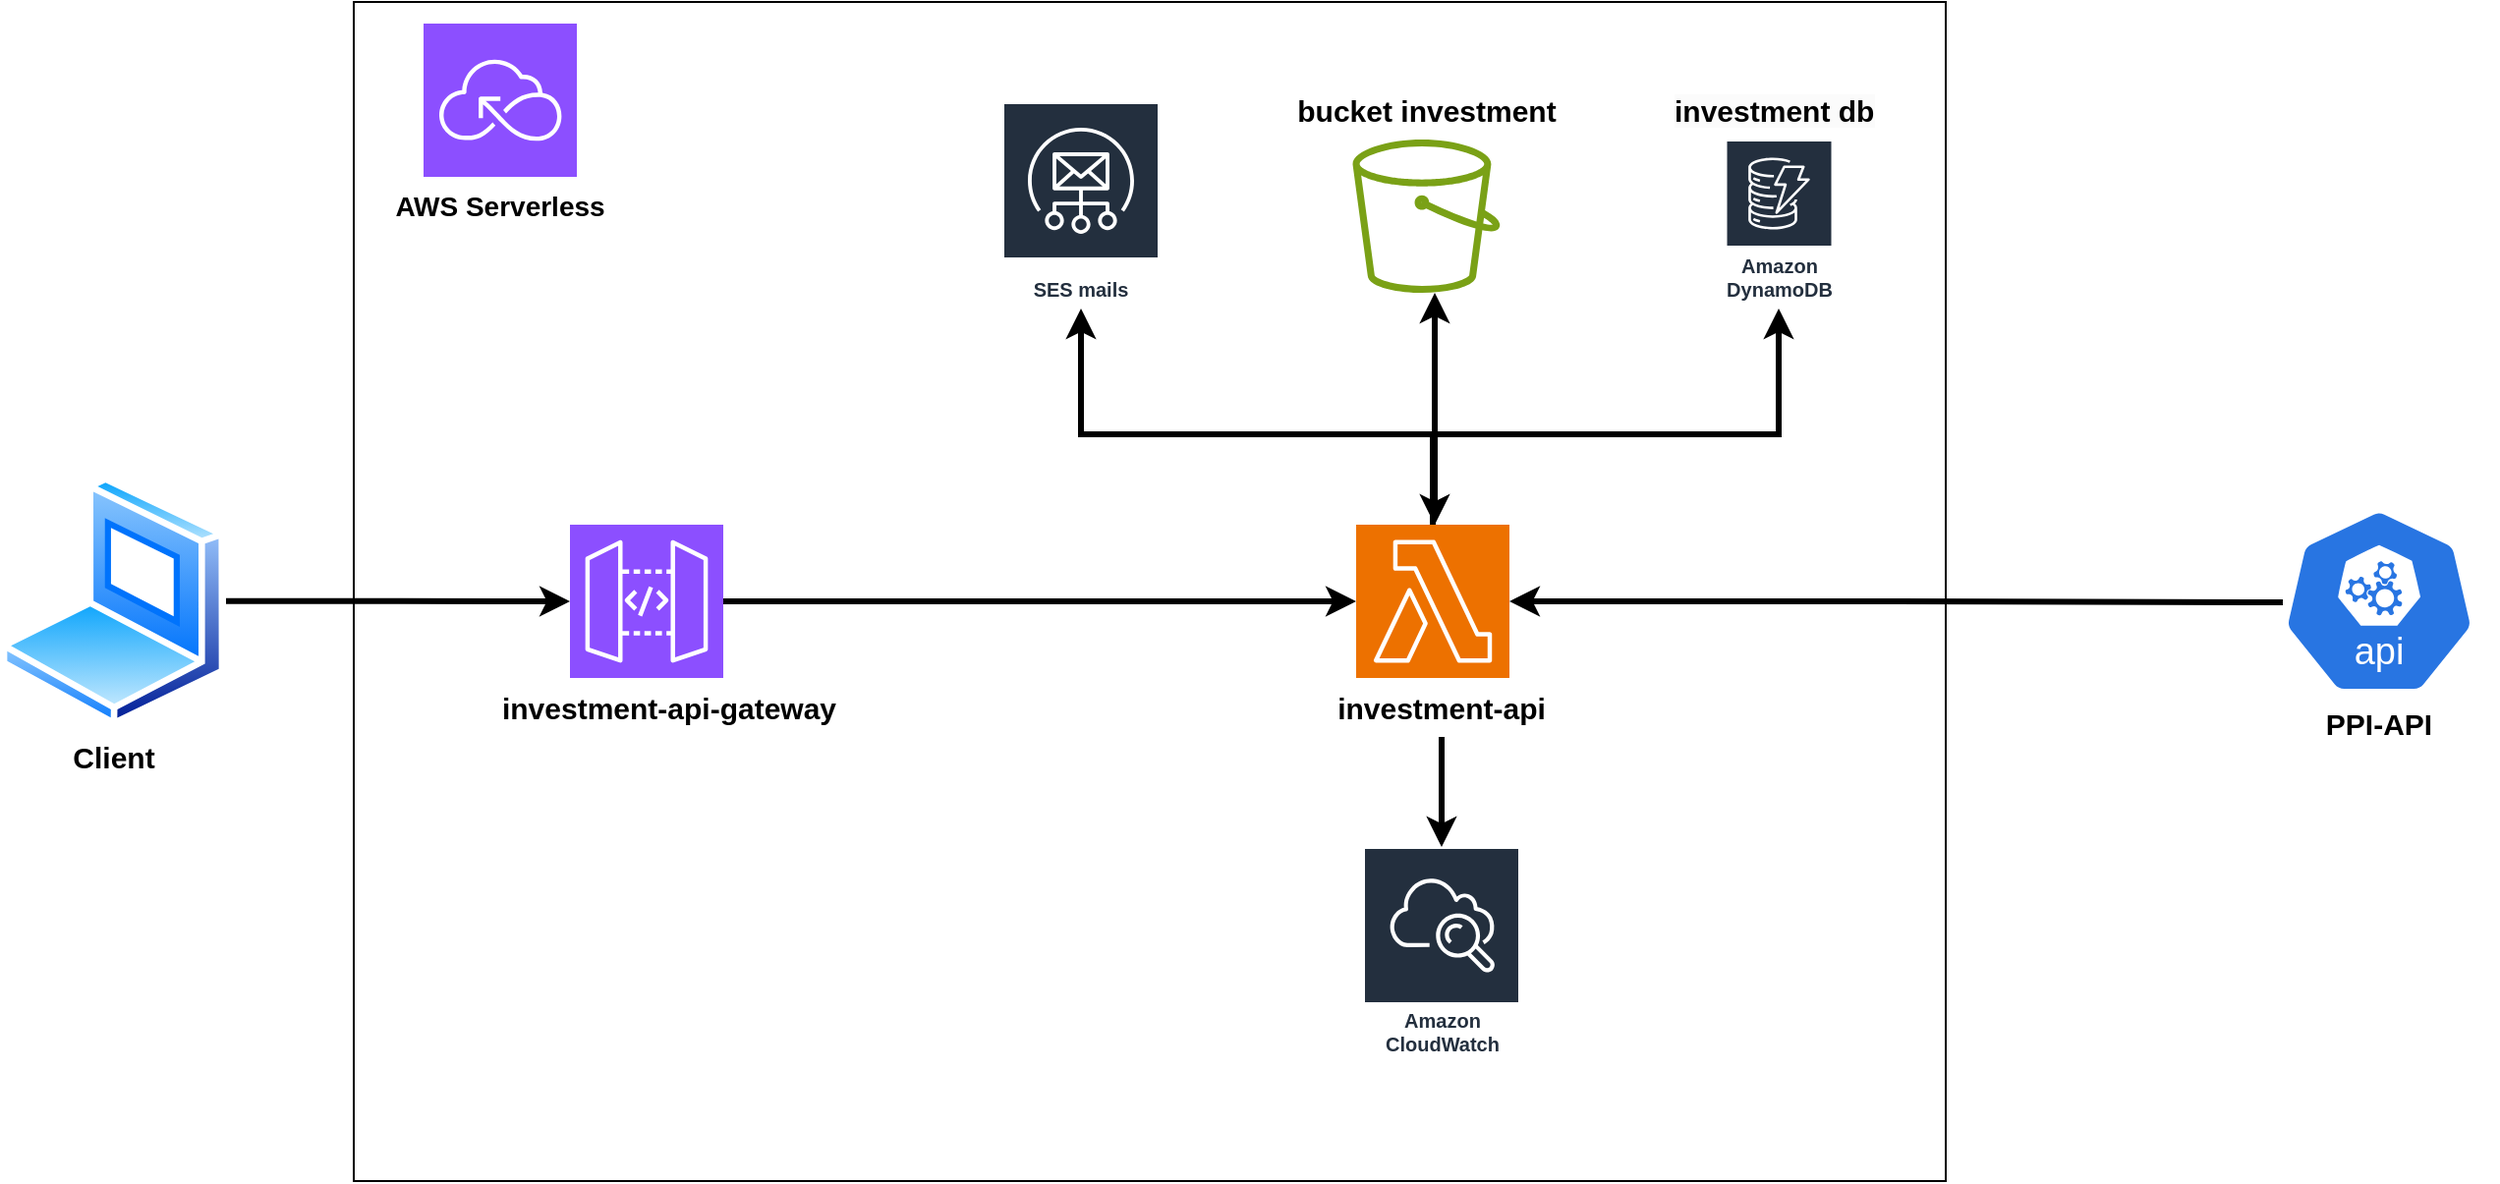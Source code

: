 <mxfile>
    <diagram id="Vdi4ofhjB4CxRGsWaWzr" name="architecture v1">
        <mxGraphModel dx="3306" dy="882" grid="0" gridSize="10" guides="1" tooltips="1" connect="1" arrows="1" fold="1" page="1" pageScale="1" pageWidth="850" pageHeight="1100" background="#FFFFFF" math="0" shadow="0">
            <root>
                <mxCell id="0"/>
                <mxCell id="1" parent="0"/>
                <mxCell id="95" value="" style="rounded=0;whiteSpace=wrap;html=1;" vertex="1" parent="1">
                    <mxGeometry x="-200" y="530" width="810" height="600" as="geometry"/>
                </mxCell>
                <mxCell id="96" style="edgeStyle=orthogonalEdgeStyle;rounded=0;orthogonalLoop=1;jettySize=auto;html=1;strokeWidth=3;entryX=0;entryY=0.5;entryDx=0;entryDy=0;entryPerimeter=0;" edge="1" parent="1" source="97" target="103">
                    <mxGeometry relative="1" as="geometry">
                        <mxPoint x="130" y="835.0" as="targetPoint"/>
                    </mxGeometry>
                </mxCell>
                <mxCell id="97" value="" style="image;aspect=fixed;perimeter=ellipsePerimeter;html=1;align=center;shadow=0;dashed=0;spacingTop=3;image=img/lib/active_directory/laptop_client.svg;" vertex="1" parent="1">
                    <mxGeometry x="-380" y="771" width="115" height="127.78" as="geometry"/>
                </mxCell>
                <mxCell id="98" style="edgeStyle=orthogonalEdgeStyle;rounded=0;orthogonalLoop=1;jettySize=auto;html=1;startArrow=classic;startFill=1;strokeWidth=3;" edge="1" parent="1" source="101" target="111">
                    <mxGeometry relative="1" as="geometry">
                        <Array as="points">
                            <mxPoint x="350" y="730"/>
                            <mxPoint x="350" y="730"/>
                        </Array>
                    </mxGeometry>
                </mxCell>
                <mxCell id="99" style="edgeStyle=orthogonalEdgeStyle;rounded=0;orthogonalLoop=1;jettySize=auto;html=1;strokeWidth=3;" edge="1" parent="1" source="101" target="113">
                    <mxGeometry relative="1" as="geometry">
                        <Array as="points">
                            <mxPoint x="349" y="750"/>
                            <mxPoint x="525" y="750"/>
                        </Array>
                    </mxGeometry>
                </mxCell>
                <mxCell id="100" style="edgeStyle=orthogonalEdgeStyle;rounded=0;orthogonalLoop=1;jettySize=auto;html=1;strokeWidth=3;" edge="1" parent="1" source="101" target="116">
                    <mxGeometry relative="1" as="geometry">
                        <Array as="points">
                            <mxPoint x="349" y="750"/>
                            <mxPoint x="170" y="750"/>
                        </Array>
                    </mxGeometry>
                </mxCell>
                <mxCell id="101" value="" style="sketch=0;points=[[0,0,0],[0.25,0,0],[0.5,0,0],[0.75,0,0],[1,0,0],[0,1,0],[0.25,1,0],[0.5,1,0],[0.75,1,0],[1,1,0],[0,0.25,0],[0,0.5,0],[0,0.75,0],[1,0.25,0],[1,0.5,0],[1,0.75,0]];outlineConnect=0;fontColor=#232F3E;fillColor=#ED7100;strokeColor=#ffffff;dashed=0;verticalLabelPosition=bottom;verticalAlign=top;align=center;html=1;fontSize=12;fontStyle=0;aspect=fixed;shape=mxgraph.aws4.resourceIcon;resIcon=mxgraph.aws4.lambda;" vertex="1" parent="1">
                    <mxGeometry x="310" y="796" width="78" height="78" as="geometry"/>
                </mxCell>
                <mxCell id="102" style="edgeStyle=orthogonalEdgeStyle;rounded=0;orthogonalLoop=1;jettySize=auto;html=1;entryX=0;entryY=0.5;entryDx=0;entryDy=0;entryPerimeter=0;strokeWidth=3;exitX=1;exitY=0.5;exitDx=0;exitDy=0;exitPerimeter=0;" edge="1" parent="1" source="103" target="101">
                    <mxGeometry relative="1" as="geometry">
                        <mxPoint x="210" y="835" as="sourcePoint"/>
                    </mxGeometry>
                </mxCell>
                <mxCell id="103" value="" style="sketch=0;points=[[0,0,0],[0.25,0,0],[0.5,0,0],[0.75,0,0],[1,0,0],[0,1,0],[0.25,1,0],[0.5,1,0],[0.75,1,0],[1,1,0],[0,0.25,0],[0,0.5,0],[0,0.75,0],[1,0.25,0],[1,0.5,0],[1,0.75,0]];outlineConnect=0;fontColor=#232F3E;fillColor=#8C4FFF;strokeColor=#ffffff;dashed=0;verticalLabelPosition=bottom;verticalAlign=top;align=center;html=1;fontSize=12;fontStyle=0;aspect=fixed;shape=mxgraph.aws4.resourceIcon;resIcon=mxgraph.aws4.api_gateway;" vertex="1" parent="1">
                    <mxGeometry x="-90" y="796" width="78" height="78" as="geometry"/>
                </mxCell>
                <mxCell id="104" value="Client" style="text;html=1;align=center;verticalAlign=middle;whiteSpace=wrap;rounded=0;fontSize=15;fontStyle=1" vertex="1" parent="1">
                    <mxGeometry x="-352" y="898.89" width="60" height="30" as="geometry"/>
                </mxCell>
                <mxCell id="105" value="investment-api-gateway" style="text;html=1;align=center;verticalAlign=middle;whiteSpace=wrap;rounded=0;fontSize=15;fontStyle=1" vertex="1" parent="1">
                    <mxGeometry x="-130" y="874" width="181" height="30" as="geometry"/>
                </mxCell>
                <mxCell id="106" style="edgeStyle=orthogonalEdgeStyle;rounded=0;orthogonalLoop=1;jettySize=auto;html=1;strokeWidth=3;" edge="1" parent="1" source="107" target="118">
                    <mxGeometry relative="1" as="geometry"/>
                </mxCell>
                <mxCell id="107" value="&lt;span style=&quot;font-size: 15px; font-weight: 700;&quot;&gt;investment-api&lt;/span&gt;" style="text;html=1;align=center;verticalAlign=middle;whiteSpace=wrap;rounded=0;" vertex="1" parent="1">
                    <mxGeometry x="293" y="874" width="121" height="30" as="geometry"/>
                </mxCell>
                <mxCell id="108" value="" style="aspect=fixed;sketch=0;html=1;dashed=0;whitespace=wrap;verticalLabelPosition=bottom;verticalAlign=top;fillColor=#2875E2;strokeColor=#ffffff;points=[[0.005,0.63,0],[0.1,0.2,0],[0.9,0.2,0],[0.5,0,0],[0.995,0.63,0],[0.72,0.99,0],[0.5,1,0],[0.28,0.99,0]];shape=mxgraph.kubernetes.icon2;kubernetesLabel=1;prIcon=api" vertex="1" parent="1">
                    <mxGeometry x="781.02" y="787.39" width="98.96" height="95" as="geometry"/>
                </mxCell>
                <mxCell id="109" value="&lt;span style=&quot;font-size: 15px; font-weight: 700;&quot;&gt;PPI-API&lt;/span&gt;" style="text;html=1;align=center;verticalAlign=middle;whiteSpace=wrap;rounded=0;" vertex="1" parent="1">
                    <mxGeometry x="770" y="882.39" width="121" height="30" as="geometry"/>
                </mxCell>
                <mxCell id="110" style="edgeStyle=orthogonalEdgeStyle;rounded=0;orthogonalLoop=1;jettySize=auto;html=1;startArrow=classic;startFill=1;endArrow=none;strokeWidth=3;entryX=0.005;entryY=0.507;entryDx=0;entryDy=0;entryPerimeter=0;" edge="1" parent="1" source="101" target="108">
                    <mxGeometry relative="1" as="geometry">
                        <mxPoint x="500" y="835" as="targetPoint"/>
                    </mxGeometry>
                </mxCell>
                <mxCell id="111" value="" style="sketch=0;outlineConnect=0;fontColor=#232F3E;gradientColor=none;fillColor=#7AA116;strokeColor=none;dashed=0;verticalLabelPosition=bottom;verticalAlign=top;align=center;html=1;fontSize=12;fontStyle=0;aspect=fixed;pointerEvents=1;shape=mxgraph.aws4.bucket;" vertex="1" parent="1">
                    <mxGeometry x="308.25" y="600" width="75" height="78" as="geometry"/>
                </mxCell>
                <mxCell id="112" value="&lt;span style=&quot;font-size: 15px; font-weight: 700;&quot;&gt;bucket investment&lt;/span&gt;" style="text;html=1;align=center;verticalAlign=middle;whiteSpace=wrap;rounded=0;" vertex="1" parent="1">
                    <mxGeometry x="270" y="570" width="151.5" height="30" as="geometry"/>
                </mxCell>
                <mxCell id="113" value="Amazon DynamoDB" style="sketch=0;outlineConnect=0;fontColor=#232F3E;gradientColor=none;strokeColor=#ffffff;fillColor=#232F3E;dashed=0;verticalLabelPosition=middle;verticalAlign=bottom;align=center;html=1;whiteSpace=wrap;fontSize=10;fontStyle=1;spacing=3;shape=mxgraph.aws4.productIcon;prIcon=mxgraph.aws4.dynamodb;" vertex="1" parent="1">
                    <mxGeometry x="497.75" y="600" width="55" height="86" as="geometry"/>
                </mxCell>
                <mxCell id="114" value="&lt;span style=&quot;color: rgb(0, 0, 0); font-family: Helvetica; font-size: 15px; font-style: normal; font-variant-ligatures: normal; font-variant-caps: normal; font-weight: 700; letter-spacing: normal; orphans: 2; text-align: center; text-indent: 0px; text-transform: none; widows: 2; word-spacing: 0px; -webkit-text-stroke-width: 0px; white-space: normal; background-color: rgb(251, 251, 251); text-decoration-thickness: initial; text-decoration-style: initial; text-decoration-color: initial; float: none; display: inline !important;&quot;&gt;investment db&lt;/span&gt;" style="text;whiteSpace=wrap;html=1;" vertex="1" parent="1">
                    <mxGeometry x="470.25" y="570" width="110" height="25" as="geometry"/>
                </mxCell>
                <mxCell id="115" value="" style="sketch=0;points=[[0,0,0],[0.25,0,0],[0.5,0,0],[0.75,0,0],[1,0,0],[0,1,0],[0.25,1,0],[0.5,1,0],[0.75,1,0],[1,1,0],[0,0.25,0],[0,0.5,0],[0,0.75,0],[1,0.25,0],[1,0.5,0],[1,0.75,0]];outlineConnect=0;fontColor=#232F3E;fillColor=#8C4FFF;strokeColor=#ffffff;dashed=0;verticalLabelPosition=bottom;verticalAlign=top;align=center;html=1;fontSize=12;fontStyle=0;aspect=fixed;shape=mxgraph.aws4.resourceIcon;resIcon=mxgraph.aws4.serverless;" vertex="1" parent="1">
                    <mxGeometry x="-164.5" y="541" width="78" height="78" as="geometry"/>
                </mxCell>
                <mxCell id="116" value="SES mails" style="sketch=0;outlineConnect=0;fontColor=#232F3E;gradientColor=none;strokeColor=#ffffff;fillColor=#232F3E;dashed=0;verticalLabelPosition=middle;verticalAlign=bottom;align=center;html=1;whiteSpace=wrap;fontSize=10;fontStyle=1;spacing=3;shape=mxgraph.aws4.productIcon;prIcon=mxgraph.aws4.simple_email_service;" vertex="1" parent="1">
                    <mxGeometry x="130" y="581" width="80" height="105" as="geometry"/>
                </mxCell>
                <mxCell id="117" value="AWS Serverless" style="text;html=1;align=center;verticalAlign=middle;whiteSpace=wrap;rounded=0;fontStyle=1;fontSize=14;" vertex="1" parent="1">
                    <mxGeometry x="-181" y="619" width="111" height="30" as="geometry"/>
                </mxCell>
                <mxCell id="118" value="Amazon CloudWatch" style="sketch=0;outlineConnect=0;fontColor=#232F3E;gradientColor=none;strokeColor=#ffffff;fillColor=#232F3E;dashed=0;verticalLabelPosition=middle;verticalAlign=bottom;align=center;html=1;whiteSpace=wrap;fontSize=10;fontStyle=1;spacing=3;shape=mxgraph.aws4.productIcon;prIcon=mxgraph.aws4.cloudwatch;" vertex="1" parent="1">
                    <mxGeometry x="313.5" y="960" width="80" height="110" as="geometry"/>
                </mxCell>
            </root>
        </mxGraphModel>
    </diagram>
</mxfile>

